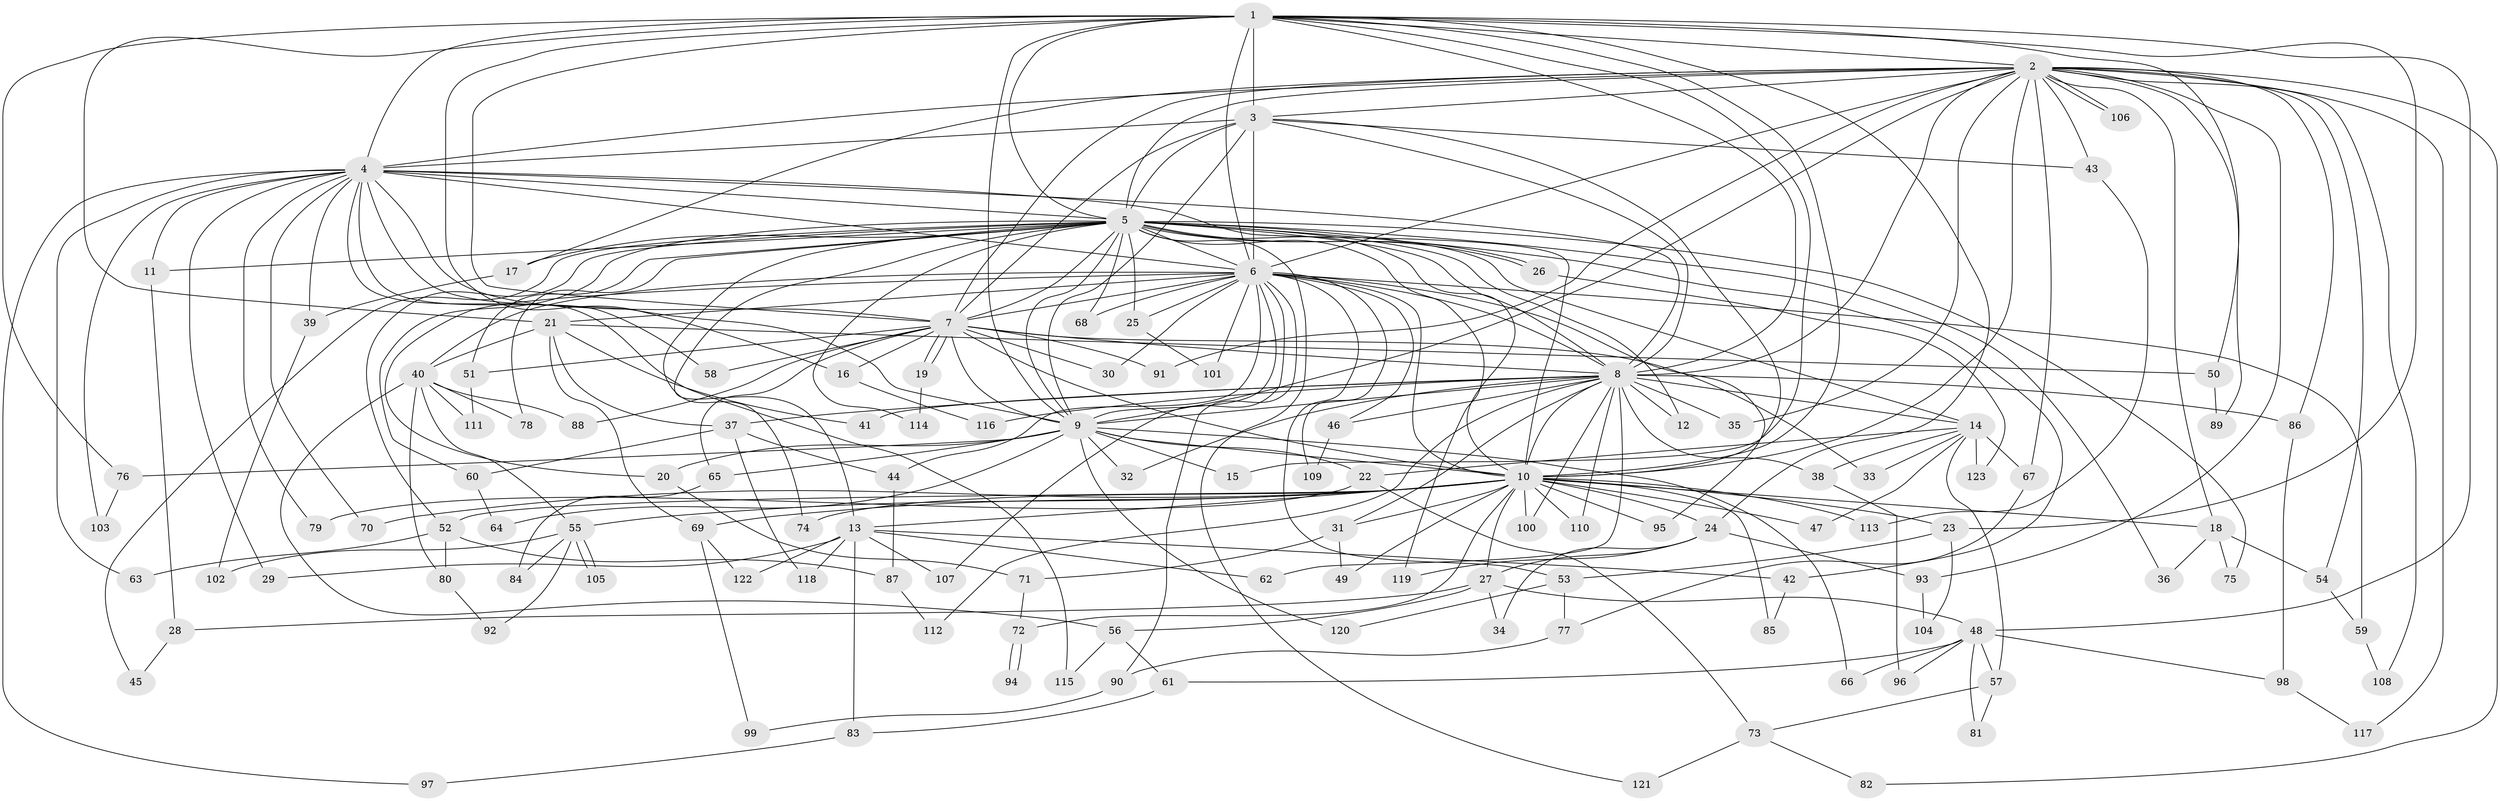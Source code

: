 // coarse degree distribution, {15: 0.0136986301369863, 14: 0.0136986301369863, 2: 0.5616438356164384, 8: 0.0136986301369863, 1: 0.0821917808219178, 4: 0.0821917808219178, 3: 0.0958904109589041, 11: 0.0136986301369863, 9: 0.0273972602739726, 5: 0.0410958904109589, 29: 0.0136986301369863, 6: 0.0136986301369863, 25: 0.0136986301369863, 20: 0.0136986301369863}
// Generated by graph-tools (version 1.1) at 2025/49/03/04/25 21:49:58]
// undirected, 123 vertices, 271 edges
graph export_dot {
graph [start="1"]
  node [color=gray90,style=filled];
  1;
  2;
  3;
  4;
  5;
  6;
  7;
  8;
  9;
  10;
  11;
  12;
  13;
  14;
  15;
  16;
  17;
  18;
  19;
  20;
  21;
  22;
  23;
  24;
  25;
  26;
  27;
  28;
  29;
  30;
  31;
  32;
  33;
  34;
  35;
  36;
  37;
  38;
  39;
  40;
  41;
  42;
  43;
  44;
  45;
  46;
  47;
  48;
  49;
  50;
  51;
  52;
  53;
  54;
  55;
  56;
  57;
  58;
  59;
  60;
  61;
  62;
  63;
  64;
  65;
  66;
  67;
  68;
  69;
  70;
  71;
  72;
  73;
  74;
  75;
  76;
  77;
  78;
  79;
  80;
  81;
  82;
  83;
  84;
  85;
  86;
  87;
  88;
  89;
  90;
  91;
  92;
  93;
  94;
  95;
  96;
  97;
  98;
  99;
  100;
  101;
  102;
  103;
  104;
  105;
  106;
  107;
  108;
  109;
  110;
  111;
  112;
  113;
  114;
  115;
  116;
  117;
  118;
  119;
  120;
  121;
  122;
  123;
  1 -- 2;
  1 -- 3;
  1 -- 4;
  1 -- 5;
  1 -- 6;
  1 -- 7;
  1 -- 8;
  1 -- 9;
  1 -- 10;
  1 -- 15;
  1 -- 16;
  1 -- 21;
  1 -- 23;
  1 -- 24;
  1 -- 48;
  1 -- 50;
  1 -- 76;
  2 -- 3;
  2 -- 4;
  2 -- 5;
  2 -- 6;
  2 -- 7;
  2 -- 8;
  2 -- 9;
  2 -- 10;
  2 -- 17;
  2 -- 18;
  2 -- 35;
  2 -- 43;
  2 -- 54;
  2 -- 67;
  2 -- 82;
  2 -- 86;
  2 -- 89;
  2 -- 91;
  2 -- 93;
  2 -- 106;
  2 -- 106;
  2 -- 108;
  2 -- 117;
  3 -- 4;
  3 -- 5;
  3 -- 6;
  3 -- 7;
  3 -- 8;
  3 -- 9;
  3 -- 10;
  3 -- 43;
  4 -- 5;
  4 -- 6;
  4 -- 7;
  4 -- 8;
  4 -- 9;
  4 -- 10;
  4 -- 11;
  4 -- 29;
  4 -- 39;
  4 -- 58;
  4 -- 63;
  4 -- 70;
  4 -- 79;
  4 -- 97;
  4 -- 103;
  4 -- 115;
  5 -- 6;
  5 -- 7;
  5 -- 8;
  5 -- 9;
  5 -- 10;
  5 -- 11;
  5 -- 12;
  5 -- 13;
  5 -- 14;
  5 -- 17;
  5 -- 25;
  5 -- 26;
  5 -- 26;
  5 -- 36;
  5 -- 42;
  5 -- 45;
  5 -- 51;
  5 -- 52;
  5 -- 60;
  5 -- 68;
  5 -- 74;
  5 -- 75;
  5 -- 78;
  5 -- 114;
  5 -- 119;
  5 -- 121;
  6 -- 7;
  6 -- 8;
  6 -- 9;
  6 -- 10;
  6 -- 20;
  6 -- 21;
  6 -- 25;
  6 -- 30;
  6 -- 40;
  6 -- 44;
  6 -- 46;
  6 -- 53;
  6 -- 59;
  6 -- 68;
  6 -- 90;
  6 -- 95;
  6 -- 101;
  6 -- 107;
  6 -- 109;
  7 -- 8;
  7 -- 9;
  7 -- 10;
  7 -- 16;
  7 -- 19;
  7 -- 19;
  7 -- 30;
  7 -- 33;
  7 -- 51;
  7 -- 58;
  7 -- 65;
  7 -- 88;
  7 -- 91;
  8 -- 9;
  8 -- 10;
  8 -- 12;
  8 -- 14;
  8 -- 31;
  8 -- 32;
  8 -- 35;
  8 -- 37;
  8 -- 38;
  8 -- 41;
  8 -- 46;
  8 -- 62;
  8 -- 86;
  8 -- 100;
  8 -- 110;
  8 -- 112;
  8 -- 116;
  9 -- 10;
  9 -- 15;
  9 -- 20;
  9 -- 22;
  9 -- 32;
  9 -- 64;
  9 -- 65;
  9 -- 66;
  9 -- 76;
  9 -- 120;
  10 -- 13;
  10 -- 18;
  10 -- 23;
  10 -- 24;
  10 -- 27;
  10 -- 31;
  10 -- 47;
  10 -- 49;
  10 -- 52;
  10 -- 55;
  10 -- 69;
  10 -- 70;
  10 -- 72;
  10 -- 74;
  10 -- 85;
  10 -- 95;
  10 -- 100;
  10 -- 110;
  10 -- 113;
  11 -- 28;
  13 -- 29;
  13 -- 42;
  13 -- 62;
  13 -- 83;
  13 -- 107;
  13 -- 118;
  13 -- 122;
  14 -- 22;
  14 -- 33;
  14 -- 38;
  14 -- 47;
  14 -- 57;
  14 -- 67;
  14 -- 123;
  16 -- 116;
  17 -- 39;
  18 -- 36;
  18 -- 54;
  18 -- 75;
  19 -- 114;
  20 -- 71;
  21 -- 37;
  21 -- 40;
  21 -- 41;
  21 -- 50;
  21 -- 69;
  22 -- 73;
  22 -- 79;
  23 -- 53;
  23 -- 104;
  24 -- 27;
  24 -- 34;
  24 -- 93;
  24 -- 119;
  25 -- 101;
  26 -- 123;
  27 -- 28;
  27 -- 34;
  27 -- 48;
  27 -- 56;
  28 -- 45;
  31 -- 49;
  31 -- 71;
  37 -- 44;
  37 -- 60;
  37 -- 118;
  38 -- 96;
  39 -- 102;
  40 -- 55;
  40 -- 56;
  40 -- 78;
  40 -- 80;
  40 -- 88;
  40 -- 111;
  42 -- 85;
  43 -- 113;
  44 -- 87;
  46 -- 109;
  48 -- 57;
  48 -- 61;
  48 -- 66;
  48 -- 81;
  48 -- 96;
  48 -- 98;
  50 -- 89;
  51 -- 111;
  52 -- 63;
  52 -- 80;
  52 -- 87;
  53 -- 77;
  53 -- 120;
  54 -- 59;
  55 -- 84;
  55 -- 92;
  55 -- 102;
  55 -- 105;
  55 -- 105;
  56 -- 61;
  56 -- 115;
  57 -- 73;
  57 -- 81;
  59 -- 108;
  60 -- 64;
  61 -- 83;
  65 -- 84;
  67 -- 77;
  69 -- 99;
  69 -- 122;
  71 -- 72;
  72 -- 94;
  72 -- 94;
  73 -- 82;
  73 -- 121;
  76 -- 103;
  77 -- 90;
  80 -- 92;
  83 -- 97;
  86 -- 98;
  87 -- 112;
  90 -- 99;
  93 -- 104;
  98 -- 117;
}
